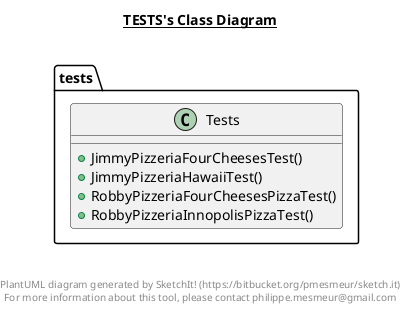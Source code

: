 @startuml

title __TESTS's Class Diagram__\n

  namespace tests {
    class tests.Tests {
        + JimmyPizzeriaFourCheesesTest()
        + JimmyPizzeriaHawaiiTest()
        + RobbyPizzeriaFourCheesesPizzaTest()
        + RobbyPizzeriaInnopolisPizzaTest()
    }
  }
  



right footer


PlantUML diagram generated by SketchIt! (https://bitbucket.org/pmesmeur/sketch.it)
For more information about this tool, please contact philippe.mesmeur@gmail.com
endfooter

@enduml
